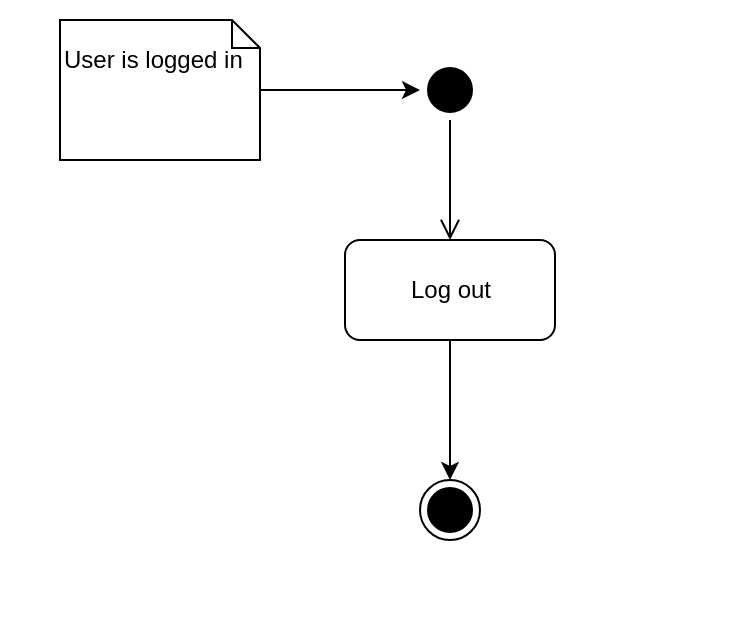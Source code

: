<mxfile version="13.8.0" type="device"><diagram id="gxycZb620ZiQB7yf1m3n" name="Page-1"><mxGraphModel dx="1422" dy="743" grid="1" gridSize="10" guides="1" tooltips="1" connect="1" arrows="1" fold="1" page="1" pageScale="1" pageWidth="850" pageHeight="1100" math="0" shadow="0"><root><mxCell id="0"/><mxCell id="1" parent="0"/><mxCell id="EeCf0oY2ft9n-mBpL3Gn-8" value="" style="rounded=0;whiteSpace=wrap;html=1;strokeColor=none;" vertex="1" parent="1"><mxGeometry x="230" y="80" width="370" height="310" as="geometry"/></mxCell><mxCell id="EeCf0oY2ft9n-mBpL3Gn-1" value="" style="ellipse;html=1;shape=startState;fillColor=#000000;" vertex="1" parent="1"><mxGeometry x="440" y="110" width="30" height="30" as="geometry"/></mxCell><mxCell id="EeCf0oY2ft9n-mBpL3Gn-2" value="" style="edgeStyle=orthogonalEdgeStyle;html=1;verticalAlign=bottom;endArrow=open;endSize=8;" edge="1" source="EeCf0oY2ft9n-mBpL3Gn-1" parent="1" target="EeCf0oY2ft9n-mBpL3Gn-5"><mxGeometry relative="1" as="geometry"><mxPoint x="455" y="200" as="targetPoint"/></mxGeometry></mxCell><mxCell id="EeCf0oY2ft9n-mBpL3Gn-4" value="" style="edgeStyle=orthogonalEdgeStyle;rounded=0;orthogonalLoop=1;jettySize=auto;html=1;strokeColor=#000000;" edge="1" parent="1" source="EeCf0oY2ft9n-mBpL3Gn-3" target="EeCf0oY2ft9n-mBpL3Gn-1"><mxGeometry relative="1" as="geometry"/></mxCell><mxCell id="EeCf0oY2ft9n-mBpL3Gn-3" value="&lt;p&gt;User is logged in&lt;/p&gt;" style="shape=note;whiteSpace=wrap;html=1;size=14;verticalAlign=top;align=left;spacingTop=-6;strokeColor=#000000;" vertex="1" parent="1"><mxGeometry x="260" y="90" width="100" height="70" as="geometry"/></mxCell><mxCell id="EeCf0oY2ft9n-mBpL3Gn-7" value="" style="edgeStyle=orthogonalEdgeStyle;rounded=0;orthogonalLoop=1;jettySize=auto;html=1;strokeColor=#000000;" edge="1" parent="1" source="EeCf0oY2ft9n-mBpL3Gn-5" target="EeCf0oY2ft9n-mBpL3Gn-6"><mxGeometry relative="1" as="geometry"/></mxCell><mxCell id="EeCf0oY2ft9n-mBpL3Gn-5" value="Log out" style="rounded=1;whiteSpace=wrap;html=1;strokeColor=#000000;" vertex="1" parent="1"><mxGeometry x="402.5" y="200" width="105" height="50" as="geometry"/></mxCell><mxCell id="EeCf0oY2ft9n-mBpL3Gn-6" value="" style="ellipse;html=1;shape=endState;fillColor=#000000;" vertex="1" parent="1"><mxGeometry x="440" y="320" width="30" height="30" as="geometry"/></mxCell></root></mxGraphModel></diagram></mxfile>